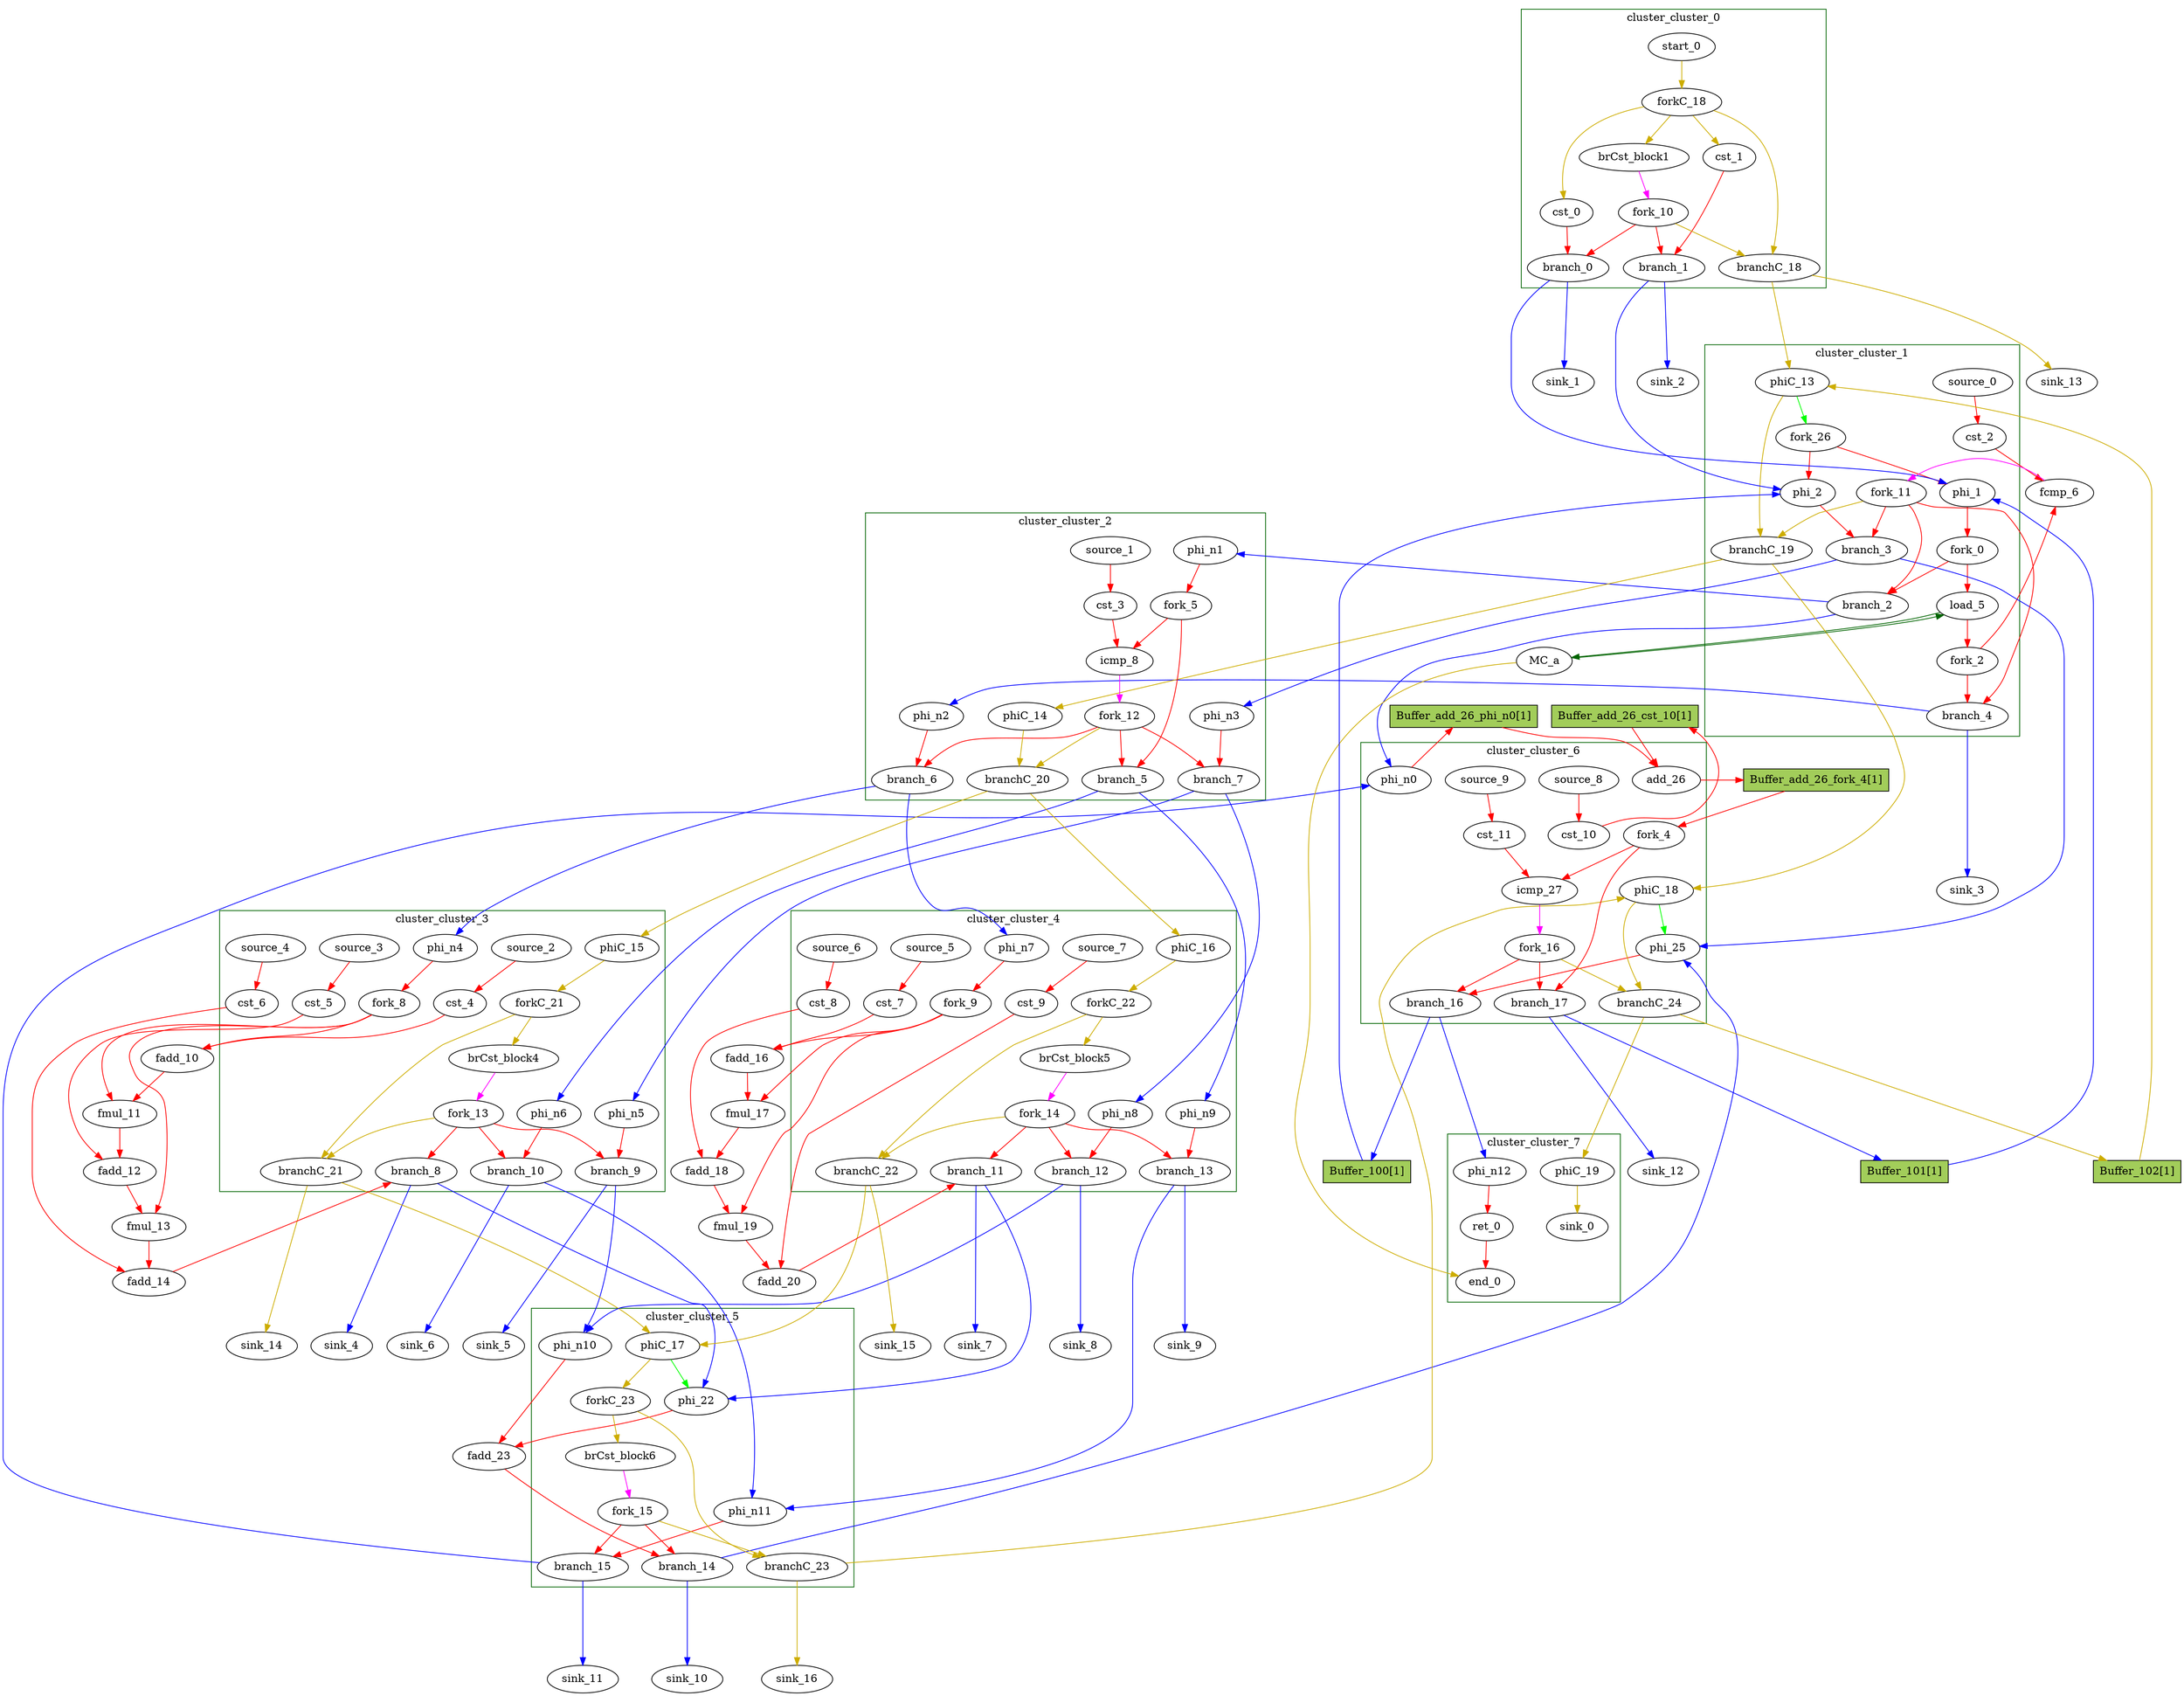Digraph G {
	splines=spline;
	subgraph cluster_cluster_cluster_3 {
	color = "darkgreen";
label = "cluster_cluster_3";
		"cst_4" [type="Constant", in="in1:32", out="out1:32", bbID=4, value="0x3E800000"];
		"cst_5" [type="Constant", in="in1:32", out="out1:32", bbID=4, value="0x3F000000"];
		"cst_6" [type="Constant", in="in1:32", out="out1:32", bbID=4, value="0x3E000000"];
		"brCst_block4" [type="Constant", in="in1:1", out="out1:1", bbID=4, value="0x1"];
		"phi_n4" [type="Merge", in="in1:32 ", out="out1:32", bbID=4, delay=0.0];
		"phi_n5" [type="Merge", in="in1:32 ", out="out1:32", bbID=4, delay=0.0];
		"phi_n6" [type="Merge", in="in1:10 ", out="out1:10", bbID=4, delay=0.0];
		"fork_8" [type="Fork", in="in1:32", out="out1:32 out2:32 out3:32 ", bbID=4];
		"branch_8" [type="Branch", in="in1:32 in2?:1", out="out1+:32 out2-:32", bbID=4];
		"branch_9" [type="Branch", in="in1:32 in2?:1", out="out1+:32 out2-:32", bbID=4];
		"branch_10" [type="Branch", in="in1:10 in2?:1", out="out1+:10 out2-:10", bbID=4];
		"fork_13" [type="Fork", in="in1:1", out="out1:1 out2:1 out3:1 out4:1 ", bbID=4];
		"phiC_15" [type="Merge", in="in1:0 ", out="out1:0", bbID=4, delay=0.0];
		"forkC_21" [type="Fork", in="in1:0", out="out1:0 out2:0 ", bbID=4];
		"branchC_21" [type="Branch", in="in1:0 in2?:1", out="out1+:0 out2-:0", bbID=4];
		"source_2" [type="Source", out="out1:32", bbID=4];
		"source_3" [type="Source", out="out1:32", bbID=4];
		"source_4" [type="Source", out="out1:32", bbID=4];
	}
	subgraph cluster_cluster_cluster_5 {
	color = "darkgreen";
label = "cluster_cluster_5";
		"phi_22" [type="Mux", in="in1?:1 in2:32 in3:32 ", out="out1:32", bbID=6, delay=1.397];
		"brCst_block6" [type="Constant", in="in1:1", out="out1:1", bbID=6, value="0x1"];
		"phi_n10" [type="Merge", in="in1:32 in2:32 ", out="out1:32", bbID=6, delay=1.397];
		"phi_n11" [type="Merge", in="in1:10 in2:10 ", out="out1:10", bbID=6, delay=1.397];
		"branch_14" [type="Branch", in="in1:32 in2?:1", out="out1+:32 out2-:32", bbID=6];
		"branch_15" [type="Branch", in="in1:10 in2?:1", out="out1+:10 out2-:10", bbID=6];
		"fork_15" [type="Fork", in="in1:1", out="out1:1 out2:1 out3:1 ", bbID=6];
		"phiC_17" [type="CntrlMerge", in="in1:0 in2:0 ", out="out1:0 out2?:1", bbID=6, delay=0.0];
		"forkC_23" [type="Fork", in="in1:0", out="out1:0 out2:0 ", bbID=6];
		"branchC_23" [type="Branch", in="in1:0 in2?:1", out="out1+:0 out2-:0", bbID=6];
	}
	subgraph cluster_cluster_cluster_1 {
	color = "darkgreen";
label = "cluster_cluster_1";
		"phi_1" [type="Mux", in="in1?:1 in2:10 in3:10 ", out="out1:10", bbID=2, delay=1.397];
		"phi_2" [type="Mux", in="in1?:1 in2:32 in3:32 ", out="out1:32", bbID=2, delay=1.397];
		"load_5" [type="Operator", in="in1:32 in2:10 ", out="out1:32 out2:10 ", bbID=2, II=1, delay=1.412, latency=2, op="mc_load_op", portId=0];
		"cst_2" [type="Constant", in="in1:32", out="out1:32", bbID=2, value="0x00000000"];
		"fork_0" [type="Fork", in="in1:10", out="out1:10 out2:10 ", bbID=2];
		"fork_2" [type="Fork", in="in1:32", out="out1:32 out2:32 ", bbID=2];
		"branch_2" [type="Branch", in="in1:10 in2?:1", out="out1+:10 out2-:10", bbID=2];
		"branch_3" [type="Branch", in="in1:32 in2?:1", out="out1+:32 out2-:32", bbID=2];
		"branch_4" [type="Branch", in="in1:32 in2?:1", out="out1+:32 out2-:32", bbID=2];
		"fork_11" [type="Fork", in="in1:1", out="out1:1 out2:1 out3:1 out4:1 ", bbID=2];
		"phiC_13" [type="CntrlMerge", in="in1:0 in2:0 ", out="out1:0 out2?:1", bbID=2, delay=0.0];
		"branchC_19" [type="Branch", in="in1:0 in2?:1", out="out1+:0 out2-:0", bbID=2];
		"source_0" [type="Source", out="out1:32", bbID=2];
		"fork_26" [type="Fork", in="in1:1", out="out1:1 out2:1 ", bbID=2];
	}
	subgraph cluster_cluster_cluster_6 {
	color = "darkgreen";
label = "cluster_cluster_6";
		"phi_25" [type="Mux", in="in1?:1 in2:32 in3:32 ", out="out1:32", bbID=7, delay=1.397];
		"cst_10" [type="Constant", in="in1:1", out="out1:1", bbID=7, value="0x00000001"];
		"add_26" [type="Operator", in="in1:10 in2:10 ", out="out1:10 ", bbID=7, II=1, delay=2.287, latency=0, op="add_op"];
		"cst_11" [type="Constant", in="in1:10", out="out1:10", bbID=7, value="0x000003E8"];
		"icmp_27" [type="Operator", in="in1:10 in2:10 ", out="out1:1 ", bbID=7, II=1, delay=1.907, latency=0, op="icmp_ult_op"];
		"phi_n0" [type="Merge", in="in1:10 in2:10 ", out="out1:10", bbID=7, delay=1.397];
		"fork_4" [type="Fork", in="in1:10", out="out1:10 out2:10 ", bbID=7];
		"branch_16" [type="Branch", in="in1:32 in2?:1", out="out1+:32 out2-:32", bbID=7];
		"branch_17" [type="Branch", in="in1:10 in2?:1", out="out1+:10 out2-:10", bbID=7];
		"fork_16" [type="Fork", in="in1:1", out="out1:1 out2:1 out3:1 ", bbID=7];
		"phiC_18" [type="CntrlMerge", in="in1:0 in2:0 ", out="out1:0 out2?:1", bbID=7, delay=0.0];
		"branchC_24" [type="Branch", in="in1:0 in2?:1", out="out1+:0 out2-:0", bbID=7];
		"source_8" [type="Source", out="out1:1", bbID=7];
		"source_9" [type="Source", out="out1:10", bbID=7];
	}
	subgraph cluster_cluster_cluster_4 {
	color = "darkgreen";
label = "cluster_cluster_4";
		"cst_7" [type="Constant", in="in1:32", out="out1:32", bbID=5, value="0x3F23D70A"];
		"cst_8" [type="Constant", in="in1:32", out="out1:32", bbID=5, value="0x3F333333"];
		"cst_9" [type="Constant", in="in1:32", out="out1:32", bbID=5, value="0x3E570A3D"];
		"brCst_block5" [type="Constant", in="in1:1", out="out1:1", bbID=5, value="0x1"];
		"phi_n7" [type="Merge", in="in1:32 ", out="out1:32", bbID=5, delay=0.0];
		"phi_n8" [type="Merge", in="in1:32 ", out="out1:32", bbID=5, delay=0.0];
		"phi_n9" [type="Merge", in="in1:10 ", out="out1:10", bbID=5, delay=0.0];
		"fork_9" [type="Fork", in="in1:32", out="out1:32 out2:32 out3:32 ", bbID=5];
		"branch_11" [type="Branch", in="in1:32 in2?:1", out="out1+:32 out2-:32", bbID=5];
		"branch_12" [type="Branch", in="in1:32 in2?:1", out="out1+:32 out2-:32", bbID=5];
		"branch_13" [type="Branch", in="in1:10 in2?:1", out="out1+:10 out2-:10", bbID=5];
		"fork_14" [type="Fork", in="in1:1", out="out1:1 out2:1 out3:1 out4:1 ", bbID=5];
		"phiC_16" [type="Merge", in="in1:0 ", out="out1:0", bbID=5, delay=0.0];
		"forkC_22" [type="Fork", in="in1:0", out="out1:0 out2:0 ", bbID=5];
		"branchC_22" [type="Branch", in="in1:0 in2?:1", out="out1+:0 out2-:0", bbID=5];
		"source_5" [type="Source", out="out1:32", bbID=5];
		"source_6" [type="Source", out="out1:32", bbID=5];
		"source_7" [type="Source", out="out1:32", bbID=5];
	}
	subgraph cluster_cluster_cluster_0 {
	color = "darkgreen";
label = "cluster_cluster_0";
		"brCst_block1" [type="Constant", in="in1:1", out="out1:1", bbID=1, value="0x1"];
		"cst_0" [type="Constant", in="in1:1", out="out1:1", bbID=1, value="0x00000000"];
		"cst_1" [type="Constant", in="in1:32", out="out1:32", bbID=1, value="0x00000000"];
		"branch_0" [type="Branch", in="in1:1 in2?:1", out="out1+:1 out2-:1", bbID=1];
		"branch_1" [type="Branch", in="in1:32 in2?:1", out="out1+:32 out2-:32", bbID=1];
		"fork_10" [type="Fork", in="in1:1", out="out1:1 out2:1 out3:1 ", bbID=1];
		"start_0" [type="Entry", in="in1:0", out="out1:0", bbID=1, control="true"];
		"forkC_18" [type="Fork", in="in1:0", out="out1:0 out2:0 out3:0 out4:0 ", bbID=1];
		"branchC_18" [type="Branch", in="in1:0 in2?:1", out="out1+:0 out2-:0", bbID=1];
	}
	subgraph cluster_cluster_cluster_2 {
	color = "darkgreen";
label = "cluster_cluster_2";
		"cst_3" [type="Constant", in="in1:3", out="out1:3", bbID=3, value="0x00000005"];
		"icmp_8" [type="Operator", in="in1:10 in2:10 ", out="out1:1 ", bbID=3, II=1, delay=1.907, latency=0, op="icmp_ugt_op"];
		"phi_n1" [type="Merge", in="in1:10 ", out="out1:10", bbID=3, delay=0.0];
		"phi_n2" [type="Merge", in="in1:32 ", out="out1:32", bbID=3, delay=0.0];
		"phi_n3" [type="Merge", in="in1:32 ", out="out1:32", bbID=3, delay=0.0];
		"fork_5" [type="Fork", in="in1:10", out="out1:10 out2:10 ", bbID=3];
		"branch_5" [type="Branch", in="in1:10 in2?:1", out="out1+:10 out2-:10", bbID=3];
		"branch_6" [type="Branch", in="in1:32 in2?:1", out="out1+:32 out2-:32", bbID=3];
		"branch_7" [type="Branch", in="in1:32 in2?:1", out="out1+:32 out2-:32", bbID=3];
		"fork_12" [type="Fork", in="in1:1", out="out1:1 out2:1 out3:1 out4:1 ", bbID=3];
		"phiC_14" [type="Merge", in="in1:0 ", out="out1:0", bbID=3, delay=0.0];
		"branchC_20" [type="Branch", in="in1:0 in2?:1", out="out1+:0 out2-:0", bbID=3];
		"source_1" [type="Source", out="out1:3", bbID=3];
	}
	subgraph cluster_cluster_cluster_7 {
	color = "darkgreen";
label = "cluster_cluster_7";
		"ret_0" [type="Operator", in="in1:32 ", out="out1:32 ", bbID=8, II=1, delay=0.0, latency=0, op="ret_op"];
		"phi_n12" [type="Merge", in="in1:32 ", out="out1:32", bbID=8, delay=0.0];
		"end_0" [type="Exit", in="in1:0*e in2:32 ", out="out1:32", bbID=0];
		"phiC_19" [type="Merge", in="in1:0 ", out="out1:0", bbID=8, delay=0.0];
		"sink_0" [type="Sink", in="in1:0", bbID=0];
	}
		"MC_a" [type="MC", in="in1:10*l0a ", out="out1:32*l0d out2:0*e ", bbID=0, bbcount=0, ldcount=1, memory="a", stcount=0];
		"sink_1" [type="Sink", in="in1:1", bbID=0];
		"sink_2" [type="Sink", in="in1:32", bbID=0];
		"sink_3" [type="Sink", in="in1:32", bbID=0];
		"sink_4" [type="Sink", in="in1:32", bbID=0];
		"sink_5" [type="Sink", in="in1:32", bbID=0];
		"sink_6" [type="Sink", in="in1:10", bbID=0];
		"sink_7" [type="Sink", in="in1:32", bbID=0];
		"sink_8" [type="Sink", in="in1:32", bbID=0];
		"sink_9" [type="Sink", in="in1:10", bbID=0];
		"sink_10" [type="Sink", in="in1:32", bbID=0];
		"sink_11" [type="Sink", in="in1:10", bbID=0];
		"sink_12" [type="Sink", in="in1:10", bbID=0];
		"sink_13" [type="Sink", in="in1:0", bbID=0];
		"sink_14" [type="Sink", in="in1:0", bbID=0];
		"sink_15" [type="Sink", in="in1:0", bbID=0];
		"sink_16" [type="Sink", in="in1:0", bbID=0];
		"Buffer_100" [type="Buffer", in="in1:32", out="out1:32", bbID=3, fillcolor="darkolivegreen3", height=0.4, label="Buffer_100[1]", shape="box", slots=1, style="filled", transparent="false"];
		"Buffer_101" [type="Buffer", in="in1:32", out="out1:32", bbID=3, fillcolor="darkolivegreen3", height=0.4, label="Buffer_101[1]", shape="box", slots=1, style="filled", transparent="false"];
		"Buffer_102" [type="Buffer", in="in1:32", out="out1:32", bbID=3, fillcolor="darkolivegreen3", height=0.4, label="Buffer_102[1]", shape="box", slots=1, style="filled", transparent="false"];
		"Buffer_add_26_fork_4" [type="Buffer", in="in1:32", out="out1:32", bbID=3, fillcolor="darkolivegreen3", height=0.4, label="Buffer_add_26_fork_4[1]", shape="box", slots=1, style="filled", transparent="false"];
		"Buffer_add_26_cst_10" [type="Buffer", in="in1:32", out="out1:32", bbID=3, fillcolor="darkolivegreen3", height=0.4, label="Buffer_add_26_cst_10[1]", shape="box", slots=1, style="filled", transparent="false"];
		"Buffer_add_26_phi_n0" [type="Buffer", in="in1:32", out="out1:32", bbID=3, fillcolor="darkolivegreen3", height=0.4, label="Buffer_add_26_phi_n0[1]", shape="box", slots=1, style="filled", transparent="false"];
		"fcmp_6" [type="Operator", in="in1:32 in2:32 ", out="out1:1 ", bbID=2, II=1, delay=1.895, latency=2, op="fcmp_ult_op"];
		"fadd_10" [type="Operator", in="in1:32 in2:32 ", out="out1:32 ", bbID=4, II=1, delay=0.0, latency=10, op="fadd_op"];
		"fmul_11" [type="Operator", in="in1:32 in2:32", out="out1:32 ", bbID=4, II=1, delay=0.0, latency=6, op="fmul_op"];
		"fadd_12" [type="Operator", in="in1:32 in2:32 ", out="out1:32 ", bbID=4, II=1, delay=0.0, latency=10, op="fadd_op"];
		"fmul_13" [type="Operator", in="in1:32 in2:32", out="out1:32 ", bbID=4, II=1, delay=0.0, latency=6, op="fmul_op"];
		"fadd_14" [type="Operator", in="in1:32 in2:32 ", out="out1:32 ", bbID=4, II=1, delay=0.0, latency=10, op="fadd_op"];
		"fadd_16" [type="Operator", in="in1:32 in2:32 ", out="out1:32 ", bbID=5, II=1, delay=0.0, latency=10, op="fadd_op"];
		"fmul_17" [type="Operator", in="in1:32 in2:32", out="out1:32 ", bbID=5, II=1, delay=0.0, latency=6, op="fmul_op"];
		"fadd_18" [type="Operator", in="in1:32 in2:32 ", out="out1:32 ", bbID=5, II=1, delay=0.0, latency=10, op="fadd_op"];
		"fmul_19" [type="Operator", in="in1:32 in2:32", out="out1:32 ", bbID=5, II=1, delay=0.0, latency=6, op="fmul_op"];
		"fadd_20" [type="Operator", in="in1:32 in2:32 ", out="out1:32 ", bbID=5, II=1, delay=0.0, latency=10, op="fadd_op"];
		"fadd_23" [type="Operator", in="in1:32 in2:32 ", out="out1:32 ", bbID=6, II=1, delay=0.0, latency=10, op="fadd_op"];
		"brCst_block1" -> "fork_10" [color = "magenta", from = "out1", to = "in1"];
		"cst_0" -> "branch_0" [color = "red", from = "out1", to = "in1"];
		"cst_1" -> "branch_1" [color = "red", from = "out1", to = "in1"];
		"branch_0" -> "phi_1" [color = "blue", from = "out1", to = "in2", minlen = 3];
		"branch_0" -> "sink_1" [color = "blue", from = "out2", to = "in1", minlen = 3];
		"branch_1" -> "phi_2" [color = "blue", from = "out1", to = "in2", minlen = 3];
		"branch_1" -> "sink_2" [color = "blue", from = "out2", to = "in1", minlen = 3];
		"fork_10" -> "branch_0" [color = "red", from = "out2", to = "in2"];
		"fork_10" -> "branch_1" [color = "red", from = "out1", to = "in2"];
		"fork_10" -> "branchC_18" [color = "gold3", from = "out3", to = "in2"];
		"start_0" -> "forkC_18" [color = "gold3", from = "out1", to = "in1"];
		"forkC_18" -> "brCst_block1" [color = "gold3", from = "out4", to = "in1"];
		"forkC_18" -> "cst_0" [color = "gold3", from = "out1", to = "in1"];
		"forkC_18" -> "cst_1" [color = "gold3", from = "out2", to = "in1"];
		"forkC_18" -> "branchC_18" [color = "gold3", from = "out3", to = "in1"];
		"branchC_18" -> "phiC_13" [color = "gold3", from = "out1", to = "in1", minlen = 3];
		"branchC_18" -> "sink_13" [color = "gold3", from = "out2", to = "in1", minlen = 3];
		"cst_3" -> "icmp_8" [color = "red", from = "out1", to = "in2"];
		"icmp_8" -> "fork_12" [color = "magenta", from = "out1", to = "in1"];
		"phi_n1" -> "fork_5" [color = "red", from = "out1", to = "in1"];
		"phi_n2" -> "branch_6" [color = "red", from = "out1", to = "in1"];
		"phi_n3" -> "branch_7" [color = "red", from = "out1", to = "in1"];
		"fork_5" -> "icmp_8" [color = "red", from = "out1", to = "in1"];
		"fork_5" -> "branch_5" [color = "red", from = "out2", to = "in1"];
		"branch_5" -> "phi_n9" [color = "blue", from = "out2", to = "in1", minlen = 3];
		"branch_5" -> "phi_n6" [color = "blue", from = "out1", to = "in1", minlen = 3];
		"branch_6" -> "phi_n7" [color = "blue", from = "out2", to = "in1", minlen = 3];
		"branch_6" -> "phi_n4" [color = "blue", from = "out1", to = "in1", minlen = 3];
		"branch_7" -> "phi_n8" [color = "blue", from = "out2", to = "in1", minlen = 3];
		"branch_7" -> "phi_n5" [color = "blue", from = "out1", to = "in1", minlen = 3];
		"fork_12" -> "branch_5" [color = "red", from = "out3", to = "in2"];
		"fork_12" -> "branch_6" [color = "red", from = "out2", to = "in2"];
		"fork_12" -> "branch_7" [color = "red", from = "out1", to = "in2"];
		"fork_12" -> "branchC_20" [color = "gold3", from = "out4", to = "in2"];
		"phiC_14" -> "branchC_20" [color = "gold3", from = "out1", to = "in1"];
		"branchC_20" -> "phiC_16" [color = "gold3", from = "out2", to = "in1", minlen = 3];
		"branchC_20" -> "phiC_15" [color = "gold3", from = "out1", to = "in1", minlen = 3];
		"source_1" -> "cst_3" [color = "red", from = "out1", to = "in1"];
		"phi_1" -> "fork_0" [color = "red", from = "out1", to = "in1"];
		"phi_2" -> "branch_3" [color = "red", from = "out1", to = "in1"];
		"load_5" -> "fork_2" [color = "red", from = "out1", to = "in1"];
		"load_5" -> "MC_a" [color = "darkgreen", mem_address = "true", from = "out2", to = "in1"];
		"cst_2" -> "fcmp_6" [color = "red", from = "out1", to = "in2"];
		"fork_0" -> "load_5" [color = "red", from = "out1", to = "in2"];
		"fork_0" -> "branch_2" [color = "red", from = "out2", to = "in1"];
		"fork_2" -> "branch_4" [color = "red", from = "out2", to = "in1"];
		"fork_2" -> "fcmp_6" [color = "red", from = "out1", to = "in1"];
		"branch_2" -> "phi_n1" [color = "blue", from = "out2", to = "in1", minlen = 3];
		"branch_2" -> "phi_n0" [color = "blue", from = "out1", to = "in1", minlen = 3];
		"branch_3" -> "phi_n3" [color = "blue", from = "out2", to = "in1", minlen = 3];
		"branch_3" -> "phi_25" [color = "blue", from = "out1", to = "in2", minlen = 3];
		"branch_4" -> "phi_n2" [color = "blue", from = "out2", to = "in1", minlen = 3];
		"branch_4" -> "sink_3" [color = "blue", from = "out1", to = "in1", minlen = 3];
		"fork_11" -> "branch_2" [color = "red", from = "out3", to = "in2"];
		"fork_11" -> "branch_3" [color = "red", from = "out2", to = "in2"];
		"fork_11" -> "branch_4" [color = "red", from = "out1", to = "in2"];
		"fork_11" -> "branchC_19" [color = "gold3", from = "out4", to = "in2"];
		"phiC_13" -> "branchC_19" [color = "gold3", from = "out1", to = "in1"];
		"phiC_13" -> "fork_26" [color = "green", from = "out2", to = "in1"];
		"branchC_19" -> "phiC_14" [color = "gold3", from = "out2", to = "in1", minlen = 3];
		"branchC_19" -> "phiC_18" [color = "gold3", from = "out1", to = "in1", minlen = 3];
		"source_0" -> "cst_2" [color = "red", from = "out1", to = "in1"];
		"fork_26" -> "phi_1" [color = "red", from = "out1", to = "in1"];
		"fork_26" -> "phi_2" [color = "red", from = "out2", to = "in1"];
		"cst_7" -> "fadd_16" [color = "red", from = "out1", to = "in2"];
		"cst_8" -> "fadd_18" [color = "red", from = "out1", to = "in2"];
		"cst_9" -> "fadd_20" [color = "red", from = "out1", to = "in2"];
		"brCst_block5" -> "fork_14" [color = "magenta", from = "out1", to = "in1"];
		"phi_n7" -> "fork_9" [color = "red", from = "out1", to = "in1"];
		"phi_n8" -> "branch_12" [color = "red", from = "out1", to = "in1"];
		"phi_n9" -> "branch_13" [color = "red", from = "out1", to = "in1"];
		"fork_9" -> "fadd_16" [color = "red", from = "out1", to = "in1"];
		"fork_9" -> "fmul_17" [color = "red", from = "out2", to = "in2"];
		"fork_9" -> "fmul_19" [color = "red", from = "out3", to = "in2"];
		"branch_11" -> "phi_22" [color = "blue", from = "out1", to = "in3", minlen = 3];
		"branch_11" -> "sink_7" [color = "blue", from = "out2", to = "in1", minlen = 3];
		"branch_12" -> "phi_n10" [color = "blue", from = "out1", to = "in2", minlen = 3];
		"branch_12" -> "sink_8" [color = "blue", from = "out2", to = "in1", minlen = 3];
		"branch_13" -> "phi_n11" [color = "blue", from = "out1", to = "in2", minlen = 3];
		"branch_13" -> "sink_9" [color = "blue", from = "out2", to = "in1", minlen = 3];
		"fork_14" -> "branch_11" [color = "red", from = "out3", to = "in2"];
		"fork_14" -> "branch_12" [color = "red", from = "out2", to = "in2"];
		"fork_14" -> "branch_13" [color = "red", from = "out1", to = "in2"];
		"fork_14" -> "branchC_22" [color = "gold3", from = "out4", to = "in2"];
		"phiC_16" -> "forkC_22" [color = "gold3", from = "out1", to = "in1"];
		"forkC_22" -> "brCst_block5" [color = "gold3", from = "out2", to = "in1"];
		"forkC_22" -> "branchC_22" [color = "gold3", from = "out1", to = "in1"];
		"branchC_22" -> "phiC_17" [color = "gold3", from = "out1", to = "in2", minlen = 3];
		"branchC_22" -> "sink_15" [color = "gold3", from = "out2", to = "in1", minlen = 3];
		"source_5" -> "cst_7" [color = "red", from = "out1", to = "in1"];
		"source_6" -> "cst_8" [color = "red", from = "out1", to = "in1"];
		"source_7" -> "cst_9" [color = "red", from = "out1", to = "in1"];
		"cst_4" -> "fadd_10" [color = "red", from = "out1", to = "in2"];
		"cst_5" -> "fadd_12" [color = "red", from = "out1", to = "in2"];
		"cst_6" -> "fadd_14" [color = "red", from = "out1", to = "in2"];
		"brCst_block4" -> "fork_13" [color = "magenta", from = "out1", to = "in1"];
		"phi_n4" -> "fork_8" [color = "red", from = "out1", to = "in1"];
		"phi_n5" -> "branch_9" [color = "red", from = "out1", to = "in1"];
		"phi_n6" -> "branch_10" [color = "red", from = "out1", to = "in1"];
		"fork_8" -> "fadd_10" [color = "red", from = "out1", to = "in1"];
		"fork_8" -> "fmul_11" [color = "red", from = "out2", to = "in2"];
		"fork_8" -> "fmul_13" [color = "red", from = "out3", to = "in2"];
		"branch_8" -> "phi_22" [color = "blue", from = "out1", to = "in2", minlen = 3];
		"branch_8" -> "sink_4" [color = "blue", from = "out2", to = "in1", minlen = 3];
		"branch_9" -> "phi_n10" [color = "blue", from = "out1", to = "in1", minlen = 3];
		"branch_9" -> "sink_5" [color = "blue", from = "out2", to = "in1", minlen = 3];
		"branch_10" -> "phi_n11" [color = "blue", from = "out1", to = "in1", minlen = 3];
		"branch_10" -> "sink_6" [color = "blue", from = "out2", to = "in1", minlen = 3];
		"fork_13" -> "branch_8" [color = "red", from = "out3", to = "in2"];
		"fork_13" -> "branch_9" [color = "red", from = "out2", to = "in2"];
		"fork_13" -> "branch_10" [color = "red", from = "out1", to = "in2"];
		"fork_13" -> "branchC_21" [color = "gold3", from = "out4", to = "in2"];
		"phiC_15" -> "forkC_21" [color = "gold3", from = "out1", to = "in1"];
		"forkC_21" -> "brCst_block4" [color = "gold3", from = "out2", to = "in1"];
		"forkC_21" -> "branchC_21" [color = "gold3", from = "out1", to = "in1"];
		"branchC_21" -> "phiC_17" [color = "gold3", from = "out1", to = "in1", minlen = 3];
		"branchC_21" -> "sink_14" [color = "gold3", from = "out2", to = "in1", minlen = 3];
		"source_2" -> "cst_4" [color = "red", from = "out1", to = "in1"];
		"source_3" -> "cst_5" [color = "red", from = "out1", to = "in1"];
		"source_4" -> "cst_6" [color = "red", from = "out1", to = "in1"];
		"phi_25" -> "branch_16" [color = "red", from = "out1", to = "in1"];
		"cst_10" -> "Buffer_add_26_cst_10" [color = "red", from = "out1", to = "in1"];
		"add_26" -> "Buffer_add_26_fork_4" [color = "red", from = "out1", to = "in1"];
		"cst_11" -> "icmp_27" [color = "red", from = "out1", to = "in2"];
		"icmp_27" -> "fork_16" [color = "magenta", from = "out1", to = "in1"];
		"phi_n0" -> "Buffer_add_26_phi_n0" [color = "red", from = "out1", to = "in1"];
		"fork_4" -> "icmp_27" [color = "red", from = "out1", to = "in1"];
		"fork_4" -> "branch_17" [color = "red", from = "out2", to = "in1"];
		"branch_16" -> "phi_n12" [color = "blue", from = "out2", to = "in1", minlen = 3];
		"branch_16" -> "Buffer_100" [color = "blue", from = "out1", to = "in1", minlen = 3];
		"branch_17" -> "sink_12" [color = "blue", from = "out2", to = "in1", minlen = 3];
		"branch_17" -> "Buffer_101" [color = "blue", from = "out1", to = "in1", minlen = 3];
		"fork_16" -> "branch_16" [color = "red", from = "out2", to = "in2"];
		"fork_16" -> "branch_17" [color = "red", from = "out1", to = "in2"];
		"fork_16" -> "branchC_24" [color = "gold3", from = "out3", to = "in2"];
		"phiC_18" -> "phi_25" [color = "green", from = "out2", to = "in1"];
		"phiC_18" -> "branchC_24" [color = "gold3", from = "out1", to = "in1"];
		"branchC_24" -> "phiC_19" [color = "gold3", from = "out2", to = "in1", minlen = 3];
		"branchC_24" -> "Buffer_102" [color = "gold3", from = "out1", to = "in1", minlen = 3];
		"source_8" -> "cst_10" [color = "red", from = "out1", to = "in1"];
		"source_9" -> "cst_11" [color = "red", from = "out1", to = "in1"];
		"phi_22" -> "fadd_23" [color = "red", from = "out1", to = "in2"];
		"brCst_block6" -> "fork_15" [color = "magenta", from = "out1", to = "in1"];
		"phi_n10" -> "fadd_23" [color = "red", from = "out1", to = "in1"];
		"phi_n11" -> "branch_15" [color = "red", from = "out1", to = "in1"];
		"branch_14" -> "phi_25" [color = "blue", from = "out1", to = "in3", minlen = 3];
		"branch_14" -> "sink_10" [color = "blue", from = "out2", to = "in1", minlen = 3];
		"branch_15" -> "phi_n0" [color = "blue", from = "out1", to = "in2", minlen = 3];
		"branch_15" -> "sink_11" [color = "blue", from = "out2", to = "in1", minlen = 3];
		"fork_15" -> "branch_14" [color = "red", from = "out2", to = "in2"];
		"fork_15" -> "branch_15" [color = "red", from = "out1", to = "in2"];
		"fork_15" -> "branchC_23" [color = "gold3", from = "out3", to = "in2"];
		"phiC_17" -> "phi_22" [color = "green", from = "out2", to = "in1"];
		"phiC_17" -> "forkC_23" [color = "gold3", from = "out1", to = "in1"];
		"forkC_23" -> "brCst_block6" [color = "gold3", from = "out2", to = "in1"];
		"forkC_23" -> "branchC_23" [color = "gold3", from = "out1", to = "in1"];
		"branchC_23" -> "phiC_18" [color = "gold3", from = "out1", to = "in2", minlen = 3];
		"branchC_23" -> "sink_16" [color = "gold3", from = "out2", to = "in1", minlen = 3];
		"ret_0" -> "end_0" [color = "red", from = "out1", to = "in2"];
		"phi_n12" -> "ret_0" [color = "red", from = "out1", to = "in1"];
		"phiC_19" -> "sink_0" [color = "gold3", from = "out1", to = "in1"];
		"MC_a" -> "load_5" [color = "darkgreen", mem_address = "false", from = "out1", to = "in1"];
		"MC_a" -> "end_0" [color = "gold3", from = "out2", to = "in1"];
		"Buffer_100" -> "phi_2" [color = "blue", from = "out1", to = "in3", minlen = 3];
		"Buffer_101" -> "phi_1" [color = "blue", from = "out1", to = "in3", minlen = 3];
		"Buffer_102" -> "phiC_13" [color = "gold3", from = "out1", to = "in2", minlen = 3];
		"Buffer_add_26_fork_4" -> "fork_4" [color = "red", from = "out1", to = "in1"];
		"Buffer_add_26_cst_10" -> "add_26" [color = "red", from = "out1", to = "in2"];
		"Buffer_add_26_phi_n0" -> "add_26" [color = "red", from = "out1", to = "in1"];
		"fcmp_6" -> "fork_11" [color = "magenta", from = "out1", to = "in1"];
		"fadd_10" -> "fmul_11" [color = "red", from = "out1", to = "in1"];
		"fmul_11" -> "fadd_12" [color = "red", from = "out1", to = "in1"];
		"fadd_12" -> "fmul_13" [color = "red", from = "out1", to = "in1"];
		"fmul_13" -> "fadd_14" [color = "red", from = "out1", to = "in1"];
		"fadd_14" -> "branch_8" [color = "red", from = "out1", to = "in1"];
		"fadd_16" -> "fmul_17" [color = "red", from = "out1", to = "in1"];
		"fmul_17" -> "fadd_18" [color = "red", from = "out1", to = "in1"];
		"fadd_18" -> "fmul_19" [color = "red", from = "out1", to = "in1"];
		"fmul_19" -> "fadd_20" [color = "red", from = "out1", to = "in1"];
		"fadd_20" -> "branch_11" [color = "red", from = "out1", to = "in1"];
		"fadd_23" -> "branch_14" [color = "red", from = "out1", to = "in1"];
}
